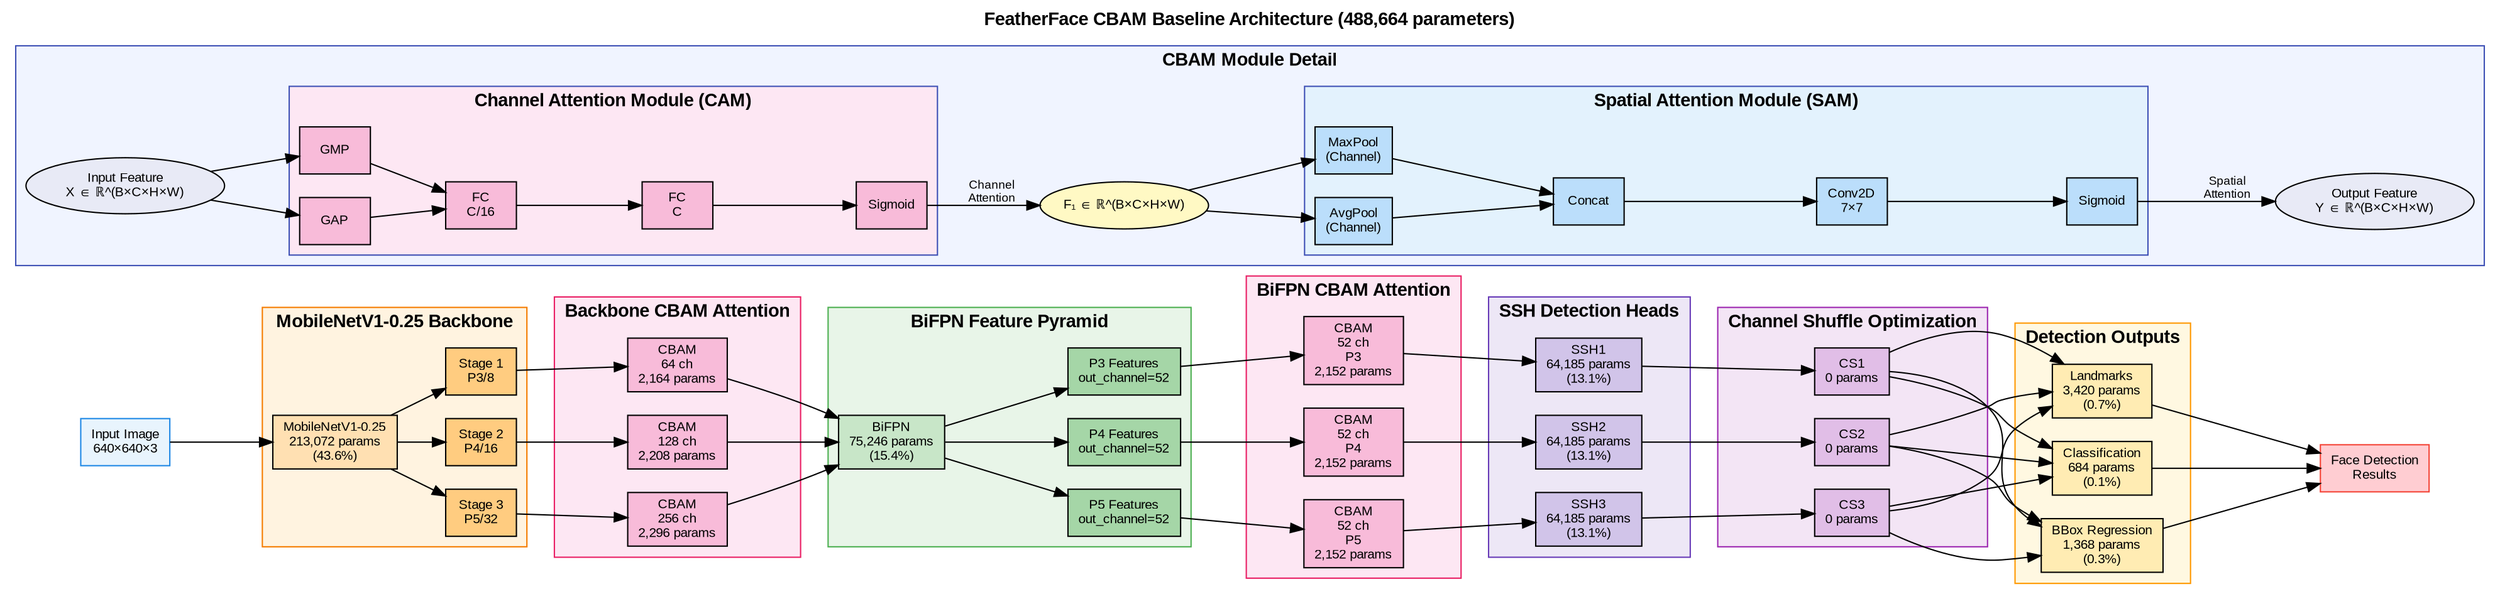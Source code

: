 digraph CBamBaseline {
    // Graph configuration
    rankdir=LR;
    node [shape=box, style=filled, fontname="Arial", fontsize=10];
    edge [fontname="Arial", fontsize=9];
    
    // Title
    label="FeatherFace CBAM Baseline Architecture (488,664 parameters)";
    labelloc="t";
    fontsize=14;
    fontname="Arial Bold";
    
    // Input
    input [label="Input Image\n640×640×3", fillcolor="#E8F4FD", color="#1E88E5"];
    
    // Backbone
    subgraph cluster_backbone {
        label="MobileNetV1-0.25 Backbone";
        style=filled;
        fillcolor="#FFF3E0";
        color="#F57C00";
        
        mobilenet [label="MobileNetV1-0.25\n213,072 params\n(43.6%)", fillcolor="#FFE0B2"];
        stage1 [label="Stage 1\nP3/8", fillcolor="#FFCC80"];
        stage2 [label="Stage 2\nP4/16", fillcolor="#FFCC80"];
        stage3 [label="Stage 3\nP5/32", fillcolor="#FFCC80"];
    }
    
    // Backbone CBAM Attention
    subgraph cluster_backbone_cbam {
        label="Backbone CBAM Attention";
        style=filled;
        fillcolor="#FDE7F3";
        color="#E91E63";
        
        backbone_cbam1 [label="CBAM\n64 ch\n2,164 params", fillcolor="#F8BBD9"];
        backbone_cbam2 [label="CBAM\n128 ch\n2,208 params", fillcolor="#F8BBD9"];
        backbone_cbam3 [label="CBAM\n256 ch\n2,296 params", fillcolor="#F8BBD9"];
    }
    
    // Feature Pyramid Network
    subgraph cluster_fpn {
        label="BiFPN Feature Pyramid";
        style=filled;
        fillcolor="#E8F5E8";
        color="#4CAF50";
        
        bifpn [label="BiFPN\n75,246 params\n(15.4%)", fillcolor="#C8E6C8"];
        p3_out [label="P3 Features\nout_channel=52", fillcolor="#A5D6A7"];
        p4_out [label="P4 Features\nout_channel=52", fillcolor="#A5D6A7"];
        p5_out [label="P5 Features\nout_channel=52", fillcolor="#A5D6A7"];
    }
    
    // BiFPN CBAM Attention
    subgraph cluster_bifpn_cbam {
        label="BiFPN CBAM Attention";
        style=filled;
        fillcolor="#FDE7F3";
        color="#E91E63";
        
        bifpn_cbam1 [label="CBAM\n52 ch\nP3\n2,152 params", fillcolor="#F8BBD9"];
        bifpn_cbam2 [label="CBAM\n52 ch\nP4\n2,152 params", fillcolor="#F8BBD9"];
        bifpn_cbam3 [label="CBAM\n52 ch\nP5\n2,152 params", fillcolor="#F8BBD9"];
    }
    
    // SSH Detection Heads
    subgraph cluster_ssh {
        label="SSH Detection Heads";
        style=filled;
        fillcolor="#EDE7F6";
        color="#673AB7";
        
        ssh1 [label="SSH1\n64,185 params\n(13.1%)", fillcolor="#D1C4E9"];
        ssh2 [label="SSH2\n64,185 params\n(13.1%)", fillcolor="#D1C4E9"];
        ssh3 [label="SSH3\n64,185 params\n(13.1%)", fillcolor="#D1C4E9"];
    }
    
    // Channel Shuffle
    subgraph cluster_shuffle {
        label="Channel Shuffle Optimization";
        style=filled;
        fillcolor="#F3E5F5";
        color="#9C27B0";
        
        cs1 [label="CS1\n0 params", fillcolor="#E1BEE7"];
        cs2 [label="CS2\n0 params", fillcolor="#E1BEE7"];
        cs3 [label="CS3\n0 params", fillcolor="#E1BEE7"];
    }
    
    // Output Heads
    subgraph cluster_outputs {
        label="Detection Outputs";
        style=filled;
        fillcolor="#FFF8E1";
        color="#FF9800";
        
        class_head [label="Classification\n684 params\n(0.1%)", fillcolor="#FFECB3"];
        bbox_head [label="BBox Regression\n1,368 params\n(0.3%)", fillcolor="#FFECB3"];
        landmark_head [label="Landmarks\n3,420 params\n(0.7%)", fillcolor="#FFECB3"];
    }
    
    // Final Outputs
    output [label="Face Detection\nResults", fillcolor="#FFCDD2", color="#F44336"];
    
    // CBAM Module Detail
    subgraph cluster_cbam_detail {
        label="CBAM Module Detail";
        style=filled;
        fillcolor="#F0F4FF";
        color="#3F51B5";
        
        detail_input [label="Input Feature\nX ∈ ℝ^(B×C×H×W)", fillcolor="#E8EAF6", shape=ellipse];
        
        // Channel Attention Module (CAM)
        subgraph cluster_cam {
            label="Channel Attention Module (CAM)";
            style=filled;
            fillcolor="#FDE7F3";
            
            cam_gap [label="GAP", fillcolor="#F8BBD9"];
            cam_gmp [label="GMP", fillcolor="#F8BBD9"];
            cam_fc1 [label="FC\nC/16", fillcolor="#F8BBD9"];
            cam_fc2 [label="FC\nC", fillcolor="#F8BBD9"];
            cam_sigmoid [label="Sigmoid", fillcolor="#F8BBD9"];
        }
        
        cam_intermediate [label="F₁ ∈ ℝ^(B×C×H×W)", fillcolor="#FFF9C4", shape=ellipse];
        
        // Spatial Attention Module (SAM)
        subgraph cluster_sam {
            label="Spatial Attention Module (SAM)";
            style=filled;
            fillcolor="#E3F2FD";
            
            sam_avgpool [label="AvgPool\n(Channel)", fillcolor="#BBDEFB"];
            sam_maxpool [label="MaxPool\n(Channel)", fillcolor="#BBDEFB"];
            sam_concat [label="Concat", fillcolor="#BBDEFB"];
            sam_conv7x7 [label="Conv2D\n7×7", fillcolor="#BBDEFB"];
            sam_sigmoid [label="Sigmoid", fillcolor="#BBDEFB"];
        }
        
        detail_output [label="Output Feature\nY ∈ ℝ^(B×C×H×W)", fillcolor="#E8EAF6", shape=ellipse];
        
        // CBAM Detail Connections
        detail_input -> cam_gap;
        detail_input -> cam_gmp;
        cam_gap -> cam_fc1;
        cam_gmp -> cam_fc1;
        cam_fc1 -> cam_fc2;
        cam_fc2 -> cam_sigmoid;
        cam_sigmoid -> cam_intermediate [label="Channel\nAttention"];
        
        cam_intermediate -> sam_avgpool;
        cam_intermediate -> sam_maxpool;
        sam_avgpool -> sam_concat;
        sam_maxpool -> sam_concat;
        sam_concat -> sam_conv7x7;
        sam_conv7x7 -> sam_sigmoid;
        sam_sigmoid -> detail_output [label="Spatial\nAttention"];
    }
    
    // Connections
    input -> mobilenet;
    
    mobilenet -> stage1;
    mobilenet -> stage2;
    mobilenet -> stage3;
    
    stage1 -> backbone_cbam1;
    stage2 -> backbone_cbam2;
    stage3 -> backbone_cbam3;
    
    backbone_cbam1 -> bifpn;
    backbone_cbam2 -> bifpn;
    backbone_cbam3 -> bifpn;
    
    bifpn -> p3_out;
    bifpn -> p4_out;
    bifpn -> p5_out;
    
    p3_out -> bifpn_cbam1;
    p4_out -> bifpn_cbam2;
    p5_out -> bifpn_cbam3;
    
    bifpn_cbam1 -> ssh1;
    bifpn_cbam2 -> ssh2;
    bifpn_cbam3 -> ssh3;
    
    ssh1 -> cs1;
    ssh2 -> cs2;
    ssh3 -> cs3;
    
    cs1 -> class_head;
    cs1 -> bbox_head;
    cs1 -> landmark_head;
    cs2 -> class_head;
    cs2 -> bbox_head;
    cs2 -> landmark_head;
    cs3 -> class_head;
    cs3 -> bbox_head;
    cs3 -> landmark_head;
    
    class_head -> output;
    bbox_head -> output;
    landmark_head -> output;
}